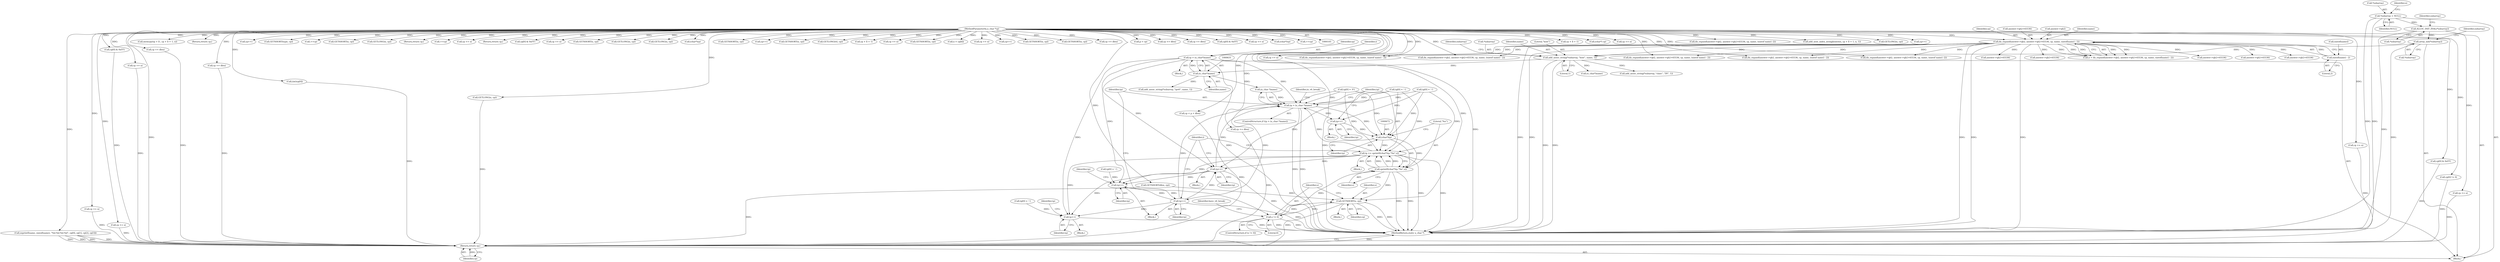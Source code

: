 digraph "0_php-src_2fefae47716d501aec41c1102f3fd4531f070b05_0@pointer" {
"1000628" [label="(Call,tp = (u_char*)name)"];
"1000630" [label="(Call,(u_char*)name)"];
"1000198" [label="(Call,add_assoc_string(*subarray, \"host\", name, 1))"];
"1000195" [label="(Call,array_init(*subarray))"];
"1000192" [label="(Call,ALLOC_INIT_ZVAL(*subarray))"];
"1000129" [label="(Call,*subarray = NULL)"];
"1000135" [label="(Call,dn_expand(answer->qb2, answer->qb2+65536, cp, name, sizeof(name) - 2))"];
"1000106" [label="(MethodParameterIn,u_char *cp)"];
"1000146" [label="(Call,sizeof(name) - 2)"];
"1000652" [label="(Call,tp > (u_char *)name)"];
"1000666" [label="(Call,tp++)"];
"1000671" [label="(Call,(char*)tp)"];
"1000668" [label="(Call,tp += sprintf((char*)tp,\"%x\",s))"];
"1000693" [label="(Call,tp++)"];
"1000705" [label="(Call,tp++)"];
"1000712" [label="(Call,tp++)"];
"1000724" [label="(Call,tp++)"];
"1000670" [label="(Call,sprintf((char*)tp,\"%x\",s))"];
"1000643" [label="(Call,GETSHORT(s, cp))"];
"1000647" [label="(Call,s != 0)"];
"1001216" [label="(Return,return cp;)"];
"1000157" [label="(Call,cp += n)"];
"1000471" [label="(Call,cp + ll + 1)"];
"1000694" [label="(Identifier,tp)"];
"1000227" [label="(Call,(char*) cp)"];
"1001216" [label="(Return,return cp;)"];
"1000385" [label="(Call,cp += n)"];
"1000133" [label="(Call,n = dn_expand(answer->qb2, answer->qb2+65536, cp, name, sizeof(name) - 2))"];
"1000724" [label="(Call,tp++)"];
"1000193" [label="(Call,*subarray)"];
"1000272" [label="(Call,cp += dlen)"];
"1000659" [label="(Identifier,in_v6_break)"];
"1000555" [label="(Call,dn_expand(answer->qb2, answer->qb2+65536, cp, name, (sizeof name) -2))"];
"1000632" [label="(Identifier,name)"];
"1000707" [label="(Call,tp[0] = '0')"];
"1000680" [label="(Identifier,have_v6_break)"];
"1000670" [label="(Call,sprintf((char*)tp,\"%x\",s))"];
"1000635" [label="(Identifier,i)"];
"1000991" [label="(Call,dn_expand(answer->qb2, answer->qb2+65536, cp, name, (sizeof name) - 2))"];
"1000995" [label="(Call,answer->qb2+65536)"];
"1000713" [label="(Identifier,tp)"];
"1001173" [label="(Call,dn_expand(answer->qb2, answer->qb2+65536, cp, name, (sizeof name) - 2))"];
"1000469" [label="(Call,add_next_index_stringl(entries, cp + ll + 1, n, 1))"];
"1000602" [label="(Call,GETLONG(n, cp))"];
"1000872" [label="(Call,cp++)"];
"1000147" [label="(Call,sizeof(name))"];
"1000728" [label="(Identifier,tp)"];
"1000628" [label="(Call,tp = (u_char*)name)"];
"1000459" [label="(Call,memcpy(tp + ll , cp + ll + 1, n))"];
"1000139" [label="(Call,answer->qb2+65536)"];
"1000190" [label="(Return,return cp;)"];
"1000129" [label="(Call,*subarray = NULL)"];
"1000490" [label="(Call,cp += dlen)"];
"1000706" [label="(Identifier,tp)"];
"1000712" [label="(Call,tp++)"];
"1000394" [label="(Call,cp++)"];
"1000673" [label="(Identifier,tp)"];
"1000699" [label="(Block,)"];
"1000718" [label="(Block,)"];
"1000757" [label="(Call,(int)cp[0])"];
"1000160" [label="(Call,GETSHORT(type, cp))"];
"1000661" [label="(Call,tp[0] = ':')"];
"1000618" [label="(Call,GETLONG(n, cp))"];
"1001144" [label="(Call,++cp)"];
"1000649" [label="(Literal,0)"];
"1000668" [label="(Call,tp += sprintf((char*)tp,\"%x\",s))"];
"1000983" [label="(Call,cp < p + dlen)"];
"1000204" [label="(Call,add_assoc_string(*subarray, \"class\", \"IN\", 1))"];
"1001212" [label="(Call,cp += dlen)"];
"1001030" [label="(Call,GETSHORT(n, cp))"];
"1000586" [label="(Call,GETLONG(n, cp))"];
"1000196" [label="(Call,*subarray)"];
"1000181" [label="(Return,return cp;)"];
"1001124" [label="(Call,++cp)"];
"1000195" [label="(Call,array_init(*subarray))"];
"1000112" [label="(Block,)"];
"1000654" [label="(Call,(u_char *)name)"];
"1000693" [label="(Call,tp++)"];
"1000544" [label="(Call,cp += n)"];
"1000237" [label="(Return,return cp;)"];
"1001113" [label="(Call,cp[0] & 0xFF)"];
"1000674" [label="(Literal,\"%x\")"];
"1000577" [label="(Call,cp += n)"];
"1000725" [label="(Identifier,tp)"];
"1000646" [label="(ControlStructure,if (s != 0))"];
"1000203" [label="(Literal,1)"];
"1000192" [label="(Call,ALLOC_INIT_ZVAL(*subarray))"];
"1001078" [label="(Call,cp += n)"];
"1000700" [label="(Call,tp[0] = ':')"];
"1001153" [label="(Call,cp[0] & 0xFF)"];
"1000737" [label="(Call,add_assoc_string(*subarray, \"ipv6\", name, 1))"];
"1000888" [label="(Call,GETSHORT(s, cp))"];
"1000801" [label="(Call,cp[0] != 0)"];
"1000202" [label="(Identifier,name)"];
"1000351" [label="(Call,cp += n)"];
"1000594" [label="(Call,GETLONG(n, cp))"];
"1000149" [label="(Literal,2)"];
"1000249" [label="(Call,snprintf(name, sizeof(name), \"%d.%d.%d.%d\", cp[0], cp[1], cp[2], cp[3]))"];
"1000719" [label="(Call,tp[0] = ':')"];
"1000772" [label="(Call,(u_char*)name)"];
"1000130" [label="(Call,*subarray)"];
"1000669" [label="(Identifier,tp)"];
"1000629" [label="(Identifier,tp)"];
"1000667" [label="(Identifier,tp)"];
"1000610" [label="(Call,GETLONG(n, cp))"];
"1000201" [label="(Literal,\"host\")"];
"1000134" [label="(Identifier,n)"];
"1000705" [label="(Call,tp++)"];
"1000681" [label="(Block,)"];
"1000146" [label="(Call,sizeof(name) - 2)"];
"1000380" [label="(Call,(char*)cp)"];
"1000671" [label="(Call,(char*)tp)"];
"1001056" [label="(Call,dn_expand(answer->qb2, answer->qb2+65536, cp, name, (sizeof name) - 2))"];
"1001038" [label="(Call,GETSHORT(n, cp))"];
"1000374" [label="(Call,cp++)"];
"1000283" [label="(Call,GETSHORT(n, cp))"];
"1000657" [label="(Block,)"];
"1000526" [label="(Call,answer->qb2+65536)"];
"1000405" [label="(Call,cp += n)"];
"1000650" [label="(Block,)"];
"1000642" [label="(Block,)"];
"1001217" [label="(Identifier,cp)"];
"1000641" [label="(Identifier,i)"];
"1001060" [label="(Call,answer->qb2+65536)"];
"1000198" [label="(Call,add_assoc_string(*subarray, \"host\", name, 1))"];
"1000648" [label="(Identifier,s)"];
"1000163" [label="(Call,GETLONG(ttl, cp))"];
"1000463" [label="(Call,cp + ll + 1)"];
"1001168" [label="(Call,cp += n)"];
"1001095" [label="(Call,GETSHORT(n, cp))"];
"1000440" [label="(Call,n = cp[ll])"];
"1001195" [label="(Call,cp += n)"];
"1000651" [label="(ControlStructure,if (tp > (u_char *)name))"];
"1000644" [label="(Identifier,s)"];
"1000675" [label="(Identifier,s)"];
"1000829" [label="(Call,cp[0] & 0xFF)"];
"1000630" [label="(Call,(u_char*)name)"];
"1000206" [label="(Identifier,subarray)"];
"1000106" [label="(MethodParameterIn,u_char *cp)"];
"1001148" [label="(Call,cp += n)"];
"1000241" [label="(Block,)"];
"1000763" [label="(Call,cp++)"];
"1000166" [label="(Call,GETSHORT(dlen, cp))"];
"1001103" [label="(Call,GETSHORT(n, cp))"];
"1000136" [label="(Call,answer->qb2)"];
"1000709" [label="(Identifier,tp)"];
"1000333" [label="(Call,answer->qb2+65536)"];
"1000329" [label="(Call,dn_expand(answer->qb2, answer->qb2+65536, cp, name, (sizeof name) - 2))"];
"1000653" [label="(Identifier,tp)"];
"1000145" [label="(Identifier,name)"];
"1001013" [label="(Call,cp += n)"];
"1001046" [label="(Call,GETSHORT(n, cp))"];
"1000178" [label="(Call,cp += dlen)"];
"1000645" [label="(Identifier,cp)"];
"1000522" [label="(Call,dn_expand(answer->qb2, answer->qb2+65536, cp, name, (sizeof name) -2))"];
"1000688" [label="(Call,tp[0] = ':')"];
"1000132" [label="(Identifier,NULL)"];
"1000745" [label="(Call,p = cp)"];
"1000199" [label="(Call,*subarray)"];
"1000144" [label="(Identifier,cp)"];
"1001218" [label="(MethodReturn,static u_char *)"];
"1000234" [label="(Call,cp += dlen)"];
"1000647" [label="(Call,s != 0)"];
"1000187" [label="(Call,cp += dlen)"];
"1000200" [label="(Identifier,subarray)"];
"1000652" [label="(Call,tp > (u_char *)name)"];
"1001133" [label="(Call,cp[0] & 0xFF)"];
"1000197" [label="(Identifier,subarray)"];
"1000135" [label="(Call,dn_expand(answer->qb2, answer->qb2+65536, cp, name, sizeof(name) - 2))"];
"1001177" [label="(Call,answer->qb2+65536)"];
"1001128" [label="(Call,cp += n)"];
"1000400" [label="(Call,(char*)cp)"];
"1001164" [label="(Call,++cp)"];
"1000666" [label="(Call,tp++)"];
"1000643" [label="(Call,GETSHORT(s, cp))"];
"1000628" -> "1000241"  [label="AST: "];
"1000628" -> "1000630"  [label="CFG: "];
"1000629" -> "1000628"  [label="AST: "];
"1000630" -> "1000628"  [label="AST: "];
"1000635" -> "1000628"  [label="CFG: "];
"1000628" -> "1001218"  [label="DDG: "];
"1000628" -> "1001218"  [label="DDG: "];
"1000630" -> "1000628"  [label="DDG: "];
"1000628" -> "1000652"  [label="DDG: "];
"1000628" -> "1000693"  [label="DDG: "];
"1000628" -> "1000705"  [label="DDG: "];
"1000628" -> "1000724"  [label="DDG: "];
"1000630" -> "1000632"  [label="CFG: "];
"1000631" -> "1000630"  [label="AST: "];
"1000632" -> "1000630"  [label="AST: "];
"1000198" -> "1000630"  [label="DDG: "];
"1000630" -> "1000654"  [label="DDG: "];
"1000630" -> "1000737"  [label="DDG: "];
"1000198" -> "1000112"  [label="AST: "];
"1000198" -> "1000203"  [label="CFG: "];
"1000199" -> "1000198"  [label="AST: "];
"1000201" -> "1000198"  [label="AST: "];
"1000202" -> "1000198"  [label="AST: "];
"1000203" -> "1000198"  [label="AST: "];
"1000206" -> "1000198"  [label="CFG: "];
"1000198" -> "1001218"  [label="DDG: "];
"1000198" -> "1001218"  [label="DDG: "];
"1000195" -> "1000198"  [label="DDG: "];
"1000135" -> "1000198"  [label="DDG: "];
"1000198" -> "1000204"  [label="DDG: "];
"1000198" -> "1000772"  [label="DDG: "];
"1000195" -> "1000112"  [label="AST: "];
"1000195" -> "1000196"  [label="CFG: "];
"1000196" -> "1000195"  [label="AST: "];
"1000200" -> "1000195"  [label="CFG: "];
"1000195" -> "1001218"  [label="DDG: "];
"1000192" -> "1000195"  [label="DDG: "];
"1000192" -> "1000112"  [label="AST: "];
"1000192" -> "1000193"  [label="CFG: "];
"1000193" -> "1000192"  [label="AST: "];
"1000197" -> "1000192"  [label="CFG: "];
"1000192" -> "1001218"  [label="DDG: "];
"1000129" -> "1000192"  [label="DDG: "];
"1000129" -> "1000112"  [label="AST: "];
"1000129" -> "1000132"  [label="CFG: "];
"1000130" -> "1000129"  [label="AST: "];
"1000132" -> "1000129"  [label="AST: "];
"1000134" -> "1000129"  [label="CFG: "];
"1000129" -> "1001218"  [label="DDG: "];
"1000129" -> "1001218"  [label="DDG: "];
"1000135" -> "1000133"  [label="AST: "];
"1000135" -> "1000146"  [label="CFG: "];
"1000136" -> "1000135"  [label="AST: "];
"1000139" -> "1000135"  [label="AST: "];
"1000144" -> "1000135"  [label="AST: "];
"1000145" -> "1000135"  [label="AST: "];
"1000146" -> "1000135"  [label="AST: "];
"1000133" -> "1000135"  [label="CFG: "];
"1000135" -> "1001218"  [label="DDG: "];
"1000135" -> "1001218"  [label="DDG: "];
"1000135" -> "1001218"  [label="DDG: "];
"1000135" -> "1001218"  [label="DDG: "];
"1000135" -> "1001218"  [label="DDG: "];
"1000135" -> "1000133"  [label="DDG: "];
"1000135" -> "1000133"  [label="DDG: "];
"1000135" -> "1000133"  [label="DDG: "];
"1000135" -> "1000133"  [label="DDG: "];
"1000135" -> "1000133"  [label="DDG: "];
"1000106" -> "1000135"  [label="DDG: "];
"1000146" -> "1000135"  [label="DDG: "];
"1000135" -> "1000157"  [label="DDG: "];
"1000135" -> "1000329"  [label="DDG: "];
"1000135" -> "1000333"  [label="DDG: "];
"1000135" -> "1000522"  [label="DDG: "];
"1000135" -> "1000526"  [label="DDG: "];
"1000135" -> "1000991"  [label="DDG: "];
"1000135" -> "1000995"  [label="DDG: "];
"1000135" -> "1001056"  [label="DDG: "];
"1000135" -> "1001060"  [label="DDG: "];
"1000135" -> "1001173"  [label="DDG: "];
"1000135" -> "1001177"  [label="DDG: "];
"1000106" -> "1000105"  [label="AST: "];
"1000106" -> "1001218"  [label="DDG: "];
"1000106" -> "1000157"  [label="DDG: "];
"1000106" -> "1000160"  [label="DDG: "];
"1000106" -> "1000163"  [label="DDG: "];
"1000106" -> "1000166"  [label="DDG: "];
"1000106" -> "1000178"  [label="DDG: "];
"1000106" -> "1000181"  [label="DDG: "];
"1000106" -> "1000187"  [label="DDG: "];
"1000106" -> "1000190"  [label="DDG: "];
"1000106" -> "1000227"  [label="DDG: "];
"1000106" -> "1000234"  [label="DDG: "];
"1000106" -> "1000237"  [label="DDG: "];
"1000106" -> "1000249"  [label="DDG: "];
"1000106" -> "1000272"  [label="DDG: "];
"1000106" -> "1000283"  [label="DDG: "];
"1000106" -> "1000329"  [label="DDG: "];
"1000106" -> "1000351"  [label="DDG: "];
"1000106" -> "1000374"  [label="DDG: "];
"1000106" -> "1000380"  [label="DDG: "];
"1000106" -> "1000385"  [label="DDG: "];
"1000106" -> "1000394"  [label="DDG: "];
"1000106" -> "1000400"  [label="DDG: "];
"1000106" -> "1000405"  [label="DDG: "];
"1000106" -> "1000440"  [label="DDG: "];
"1000106" -> "1000459"  [label="DDG: "];
"1000106" -> "1000463"  [label="DDG: "];
"1000106" -> "1000469"  [label="DDG: "];
"1000106" -> "1000471"  [label="DDG: "];
"1000106" -> "1000490"  [label="DDG: "];
"1000106" -> "1000522"  [label="DDG: "];
"1000106" -> "1000544"  [label="DDG: "];
"1000106" -> "1000555"  [label="DDG: "];
"1000106" -> "1000577"  [label="DDG: "];
"1000106" -> "1000586"  [label="DDG: "];
"1000106" -> "1000594"  [label="DDG: "];
"1000106" -> "1000602"  [label="DDG: "];
"1000106" -> "1000610"  [label="DDG: "];
"1000106" -> "1000618"  [label="DDG: "];
"1000106" -> "1000643"  [label="DDG: "];
"1000106" -> "1000745"  [label="DDG: "];
"1000106" -> "1000757"  [label="DDG: "];
"1000106" -> "1000763"  [label="DDG: "];
"1000106" -> "1000801"  [label="DDG: "];
"1000106" -> "1000829"  [label="DDG: "];
"1000106" -> "1000872"  [label="DDG: "];
"1000106" -> "1000888"  [label="DDG: "];
"1000106" -> "1000983"  [label="DDG: "];
"1000106" -> "1000991"  [label="DDG: "];
"1000106" -> "1001013"  [label="DDG: "];
"1000106" -> "1001030"  [label="DDG: "];
"1000106" -> "1001038"  [label="DDG: "];
"1000106" -> "1001046"  [label="DDG: "];
"1000106" -> "1001056"  [label="DDG: "];
"1000106" -> "1001078"  [label="DDG: "];
"1000106" -> "1001095"  [label="DDG: "];
"1000106" -> "1001103"  [label="DDG: "];
"1000106" -> "1001113"  [label="DDG: "];
"1000106" -> "1001124"  [label="DDG: "];
"1000106" -> "1001128"  [label="DDG: "];
"1000106" -> "1001133"  [label="DDG: "];
"1000106" -> "1001144"  [label="DDG: "];
"1000106" -> "1001148"  [label="DDG: "];
"1000106" -> "1001153"  [label="DDG: "];
"1000106" -> "1001164"  [label="DDG: "];
"1000106" -> "1001168"  [label="DDG: "];
"1000106" -> "1001173"  [label="DDG: "];
"1000106" -> "1001195"  [label="DDG: "];
"1000106" -> "1001212"  [label="DDG: "];
"1000106" -> "1001216"  [label="DDG: "];
"1000146" -> "1000149"  [label="CFG: "];
"1000147" -> "1000146"  [label="AST: "];
"1000149" -> "1000146"  [label="AST: "];
"1000652" -> "1000651"  [label="AST: "];
"1000652" -> "1000654"  [label="CFG: "];
"1000653" -> "1000652"  [label="AST: "];
"1000654" -> "1000652"  [label="AST: "];
"1000659" -> "1000652"  [label="CFG: "];
"1000669" -> "1000652"  [label="CFG: "];
"1000652" -> "1001218"  [label="DDG: "];
"1000652" -> "1001218"  [label="DDG: "];
"1000688" -> "1000652"  [label="DDG: "];
"1000707" -> "1000652"  [label="DDG: "];
"1000661" -> "1000652"  [label="DDG: "];
"1000712" -> "1000652"  [label="DDG: "];
"1000693" -> "1000652"  [label="DDG: "];
"1000668" -> "1000652"  [label="DDG: "];
"1000654" -> "1000652"  [label="DDG: "];
"1000652" -> "1000666"  [label="DDG: "];
"1000652" -> "1000671"  [label="DDG: "];
"1000666" -> "1000657"  [label="AST: "];
"1000666" -> "1000667"  [label="CFG: "];
"1000667" -> "1000666"  [label="AST: "];
"1000669" -> "1000666"  [label="CFG: "];
"1000661" -> "1000666"  [label="DDG: "];
"1000666" -> "1000671"  [label="DDG: "];
"1000671" -> "1000670"  [label="AST: "];
"1000671" -> "1000673"  [label="CFG: "];
"1000672" -> "1000671"  [label="AST: "];
"1000673" -> "1000671"  [label="AST: "];
"1000674" -> "1000671"  [label="CFG: "];
"1000671" -> "1000668"  [label="DDG: "];
"1000671" -> "1000670"  [label="DDG: "];
"1000688" -> "1000671"  [label="DDG: "];
"1000707" -> "1000671"  [label="DDG: "];
"1000661" -> "1000671"  [label="DDG: "];
"1000668" -> "1000650"  [label="AST: "];
"1000668" -> "1000670"  [label="CFG: "];
"1000669" -> "1000668"  [label="AST: "];
"1000670" -> "1000668"  [label="AST: "];
"1000641" -> "1000668"  [label="CFG: "];
"1000668" -> "1001218"  [label="DDG: "];
"1000668" -> "1001218"  [label="DDG: "];
"1000670" -> "1000668"  [label="DDG: "];
"1000670" -> "1000668"  [label="DDG: "];
"1000670" -> "1000668"  [label="DDG: "];
"1000688" -> "1000668"  [label="DDG: "];
"1000707" -> "1000668"  [label="DDG: "];
"1000661" -> "1000668"  [label="DDG: "];
"1000668" -> "1000693"  [label="DDG: "];
"1000668" -> "1000705"  [label="DDG: "];
"1000668" -> "1000724"  [label="DDG: "];
"1000693" -> "1000681"  [label="AST: "];
"1000693" -> "1000694"  [label="CFG: "];
"1000694" -> "1000693"  [label="AST: "];
"1000641" -> "1000693"  [label="CFG: "];
"1000693" -> "1001218"  [label="DDG: "];
"1000688" -> "1000693"  [label="DDG: "];
"1000712" -> "1000693"  [label="DDG: "];
"1000693" -> "1000705"  [label="DDG: "];
"1000693" -> "1000724"  [label="DDG: "];
"1000705" -> "1000699"  [label="AST: "];
"1000705" -> "1000706"  [label="CFG: "];
"1000706" -> "1000705"  [label="AST: "];
"1000709" -> "1000705"  [label="CFG: "];
"1000700" -> "1000705"  [label="DDG: "];
"1000712" -> "1000705"  [label="DDG: "];
"1000705" -> "1000712"  [label="DDG: "];
"1000712" -> "1000699"  [label="AST: "];
"1000712" -> "1000713"  [label="CFG: "];
"1000713" -> "1000712"  [label="AST: "];
"1000641" -> "1000712"  [label="CFG: "];
"1000712" -> "1001218"  [label="DDG: "];
"1000707" -> "1000712"  [label="DDG: "];
"1000712" -> "1000724"  [label="DDG: "];
"1000724" -> "1000718"  [label="AST: "];
"1000724" -> "1000725"  [label="CFG: "];
"1000725" -> "1000724"  [label="AST: "];
"1000728" -> "1000724"  [label="CFG: "];
"1000724" -> "1001218"  [label="DDG: "];
"1000719" -> "1000724"  [label="DDG: "];
"1000670" -> "1000675"  [label="CFG: "];
"1000674" -> "1000670"  [label="AST: "];
"1000675" -> "1000670"  [label="AST: "];
"1000670" -> "1001218"  [label="DDG: "];
"1000670" -> "1001218"  [label="DDG: "];
"1000670" -> "1000643"  [label="DDG: "];
"1000647" -> "1000670"  [label="DDG: "];
"1000643" -> "1000642"  [label="AST: "];
"1000643" -> "1000645"  [label="CFG: "];
"1000644" -> "1000643"  [label="AST: "];
"1000645" -> "1000643"  [label="AST: "];
"1000648" -> "1000643"  [label="CFG: "];
"1000643" -> "1001218"  [label="DDG: "];
"1000643" -> "1001218"  [label="DDG: "];
"1000647" -> "1000643"  [label="DDG: "];
"1000166" -> "1000643"  [label="DDG: "];
"1000643" -> "1000647"  [label="DDG: "];
"1000643" -> "1001216"  [label="DDG: "];
"1000647" -> "1000646"  [label="AST: "];
"1000647" -> "1000649"  [label="CFG: "];
"1000648" -> "1000647"  [label="AST: "];
"1000649" -> "1000647"  [label="AST: "];
"1000653" -> "1000647"  [label="CFG: "];
"1000680" -> "1000647"  [label="CFG: "];
"1000647" -> "1001218"  [label="DDG: "];
"1000647" -> "1001218"  [label="DDG: "];
"1001216" -> "1000112"  [label="AST: "];
"1001216" -> "1001217"  [label="CFG: "];
"1001217" -> "1001216"  [label="AST: "];
"1001218" -> "1001216"  [label="CFG: "];
"1001216" -> "1001218"  [label="DDG: "];
"1001217" -> "1001216"  [label="DDG: "];
"1000983" -> "1001216"  [label="DDG: "];
"1001153" -> "1001216"  [label="DDG: "];
"1000829" -> "1001216"  [label="DDG: "];
"1000249" -> "1001216"  [label="DDG: "];
"1000249" -> "1001216"  [label="DDG: "];
"1000249" -> "1001216"  [label="DDG: "];
"1000249" -> "1001216"  [label="DDG: "];
"1000490" -> "1001216"  [label="DDG: "];
"1001195" -> "1001216"  [label="DDG: "];
"1000757" -> "1001216"  [label="DDG: "];
"1000272" -> "1001216"  [label="DDG: "];
"1000166" -> "1001216"  [label="DDG: "];
"1000801" -> "1001216"  [label="DDG: "];
"1001212" -> "1001216"  [label="DDG: "];
"1000405" -> "1001216"  [label="DDG: "];
"1001013" -> "1001216"  [label="DDG: "];
"1001078" -> "1001216"  [label="DDG: "];
"1000351" -> "1001216"  [label="DDG: "];
"1000618" -> "1001216"  [label="DDG: "];
}

